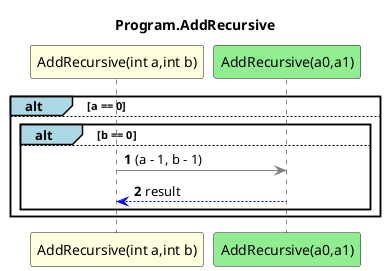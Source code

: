 @startuml Program.AddRecursive
title Program.AddRecursive
participant "AddRecursive(int a,int b)" as AddRecursive_p0_p1 #LightYellow
participant "AddRecursive(a0,a1)" as AddRecursive_a0_a1 #LightGreen
autonumber
alt#LightBlue a == 0
    else
        alt#LightBlue b == 0
            else
                AddRecursive_p0_p1 -[#grey]> AddRecursive_a0_a1 : (a - 1, b - 1)
                AddRecursive_a0_a1 -[#blue]-> AddRecursive_p0_p1 : result
        end
end
@enduml
